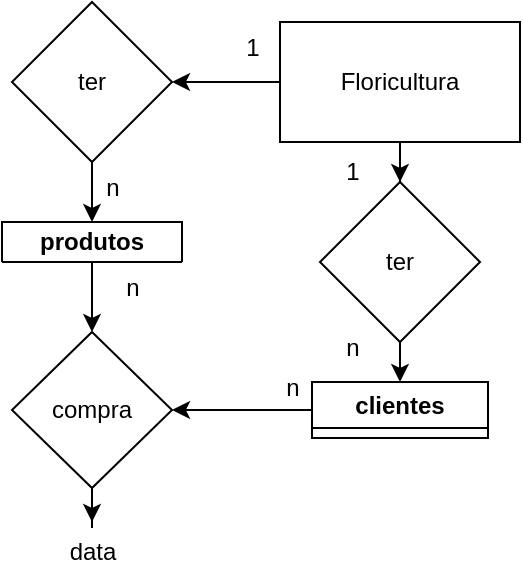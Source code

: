 <mxfile version="21.6.9" type="github">
  <diagram name="Página-1" id="oieo6DA9D8WXVilEEUo1">
    <mxGraphModel dx="1434" dy="749" grid="1" gridSize="10" guides="1" tooltips="1" connect="1" arrows="1" fold="1" page="1" pageScale="1" pageWidth="827" pageHeight="1169" math="0" shadow="0">
      <root>
        <mxCell id="0" />
        <mxCell id="1" parent="0" />
        <mxCell id="-JIk5uFIIkX7_jmsZzqr-8" value="" style="edgeStyle=orthogonalEdgeStyle;rounded=0;orthogonalLoop=1;jettySize=auto;html=1;" edge="1" parent="1" source="-JIk5uFIIkX7_jmsZzqr-2" target="-JIk5uFIIkX7_jmsZzqr-3">
          <mxGeometry relative="1" as="geometry" />
        </mxCell>
        <mxCell id="-JIk5uFIIkX7_jmsZzqr-13" value="" style="edgeStyle=orthogonalEdgeStyle;rounded=0;orthogonalLoop=1;jettySize=auto;html=1;" edge="1" parent="1" source="-JIk5uFIIkX7_jmsZzqr-2" target="-JIk5uFIIkX7_jmsZzqr-12">
          <mxGeometry relative="1" as="geometry" />
        </mxCell>
        <mxCell id="-JIk5uFIIkX7_jmsZzqr-2" value="Floricultura" style="whiteSpace=wrap;html=1;" vertex="1" parent="1">
          <mxGeometry x="354" y="90" width="120" height="60" as="geometry" />
        </mxCell>
        <mxCell id="-JIk5uFIIkX7_jmsZzqr-9" style="edgeStyle=orthogonalEdgeStyle;rounded=0;orthogonalLoop=1;jettySize=auto;html=1;exitX=0.5;exitY=1;exitDx=0;exitDy=0;entryX=0.5;entryY=0;entryDx=0;entryDy=0;" edge="1" parent="1" source="-JIk5uFIIkX7_jmsZzqr-3" target="-JIk5uFIIkX7_jmsZzqr-4">
          <mxGeometry relative="1" as="geometry" />
        </mxCell>
        <mxCell id="-JIk5uFIIkX7_jmsZzqr-3" value="ter" style="rhombus;whiteSpace=wrap;html=1;" vertex="1" parent="1">
          <mxGeometry x="374" y="170" width="80" height="80" as="geometry" />
        </mxCell>
        <mxCell id="-JIk5uFIIkX7_jmsZzqr-22" value="" style="edgeStyle=orthogonalEdgeStyle;rounded=0;orthogonalLoop=1;jettySize=auto;html=1;" edge="1" parent="1" source="-JIk5uFIIkX7_jmsZzqr-4" target="-JIk5uFIIkX7_jmsZzqr-21">
          <mxGeometry relative="1" as="geometry" />
        </mxCell>
        <mxCell id="-JIk5uFIIkX7_jmsZzqr-4" value="clientes" style="swimlane;whiteSpace=wrap;html=1;" vertex="1" collapsed="1" parent="1">
          <mxGeometry x="370" y="270" width="88" height="28" as="geometry">
            <mxRectangle x="369" y="268" width="100" height="100" as="alternateBounds" />
          </mxGeometry>
        </mxCell>
        <mxCell id="-JIk5uFIIkX7_jmsZzqr-6" value="&lt;div&gt;Rg&lt;/div&gt;&lt;div&gt;nome&lt;/div&gt;&lt;div&gt;telefone&lt;/div&gt;&lt;div&gt;endereço&lt;br&gt;&lt;/div&gt;" style="text;html=1;align=center;verticalAlign=middle;resizable=0;points=[];autosize=1;strokeColor=none;fillColor=none;" vertex="1" parent="-JIk5uFIIkX7_jmsZzqr-4">
          <mxGeometry x="15" y="30" width="70" height="70" as="geometry" />
        </mxCell>
        <mxCell id="-JIk5uFIIkX7_jmsZzqr-10" value="1" style="text;html=1;align=center;verticalAlign=middle;resizable=0;points=[];autosize=1;strokeColor=none;fillColor=none;" vertex="1" parent="1">
          <mxGeometry x="375" y="150" width="30" height="30" as="geometry" />
        </mxCell>
        <mxCell id="-JIk5uFIIkX7_jmsZzqr-11" value="n" style="text;html=1;align=center;verticalAlign=middle;resizable=0;points=[];autosize=1;strokeColor=none;fillColor=none;" vertex="1" parent="1">
          <mxGeometry x="375" y="238" width="30" height="30" as="geometry" />
        </mxCell>
        <mxCell id="-JIk5uFIIkX7_jmsZzqr-17" style="edgeStyle=orthogonalEdgeStyle;rounded=0;orthogonalLoop=1;jettySize=auto;html=1;exitX=0.5;exitY=1;exitDx=0;exitDy=0;" edge="1" parent="1" source="-JIk5uFIIkX7_jmsZzqr-12" target="-JIk5uFIIkX7_jmsZzqr-15">
          <mxGeometry relative="1" as="geometry" />
        </mxCell>
        <mxCell id="-JIk5uFIIkX7_jmsZzqr-12" value="ter" style="rhombus;whiteSpace=wrap;html=1;" vertex="1" parent="1">
          <mxGeometry x="220" y="80" width="80" height="80" as="geometry" />
        </mxCell>
        <mxCell id="-JIk5uFIIkX7_jmsZzqr-14" value="1" style="text;html=1;align=center;verticalAlign=middle;resizable=0;points=[];autosize=1;strokeColor=none;fillColor=none;" vertex="1" parent="1">
          <mxGeometry x="325" y="88" width="30" height="30" as="geometry" />
        </mxCell>
        <mxCell id="-JIk5uFIIkX7_jmsZzqr-25" style="edgeStyle=orthogonalEdgeStyle;rounded=0;orthogonalLoop=1;jettySize=auto;html=1;exitX=0.5;exitY=1;exitDx=0;exitDy=0;entryX=0.5;entryY=0;entryDx=0;entryDy=0;" edge="1" parent="1" source="-JIk5uFIIkX7_jmsZzqr-15" target="-JIk5uFIIkX7_jmsZzqr-21">
          <mxGeometry relative="1" as="geometry" />
        </mxCell>
        <mxCell id="-JIk5uFIIkX7_jmsZzqr-15" value="produtos" style="swimlane;whiteSpace=wrap;html=1;" vertex="1" collapsed="1" parent="1">
          <mxGeometry x="215" y="190" width="90" height="20" as="geometry">
            <mxRectangle x="230" y="200" width="80" height="100" as="alternateBounds" />
          </mxGeometry>
        </mxCell>
        <mxCell id="-JIk5uFIIkX7_jmsZzqr-16" value="&lt;div&gt;nome&lt;/div&gt;&lt;div&gt;tipo&lt;/div&gt;&lt;div&gt;preço&lt;/div&gt;&lt;div&gt;quantidade&lt;br&gt;&lt;/div&gt;" style="text;html=1;align=center;verticalAlign=middle;resizable=0;points=[];autosize=1;strokeColor=none;fillColor=none;" vertex="1" parent="-JIk5uFIIkX7_jmsZzqr-15">
          <mxGeometry y="30" width="80" height="70" as="geometry" />
        </mxCell>
        <mxCell id="-JIk5uFIIkX7_jmsZzqr-28" value="" style="edgeStyle=orthogonalEdgeStyle;rounded=0;orthogonalLoop=1;jettySize=auto;html=1;" edge="1" parent="1" source="-JIk5uFIIkX7_jmsZzqr-21" target="-JIk5uFIIkX7_jmsZzqr-27">
          <mxGeometry relative="1" as="geometry" />
        </mxCell>
        <mxCell id="-JIk5uFIIkX7_jmsZzqr-21" value="compra" style="rhombus;whiteSpace=wrap;html=1;" vertex="1" parent="1">
          <mxGeometry x="220" y="245" width="80" height="78" as="geometry" />
        </mxCell>
        <mxCell id="-JIk5uFIIkX7_jmsZzqr-26" style="edgeStyle=orthogonalEdgeStyle;rounded=0;orthogonalLoop=1;jettySize=auto;html=1;exitX=0.5;exitY=1;exitDx=0;exitDy=0;" edge="1" parent="1" source="-JIk5uFIIkX7_jmsZzqr-21" target="-JIk5uFIIkX7_jmsZzqr-21">
          <mxGeometry relative="1" as="geometry" />
        </mxCell>
        <mxCell id="-JIk5uFIIkX7_jmsZzqr-27" value="data" style="text;html=1;align=center;verticalAlign=middle;resizable=0;points=[];autosize=1;strokeColor=none;fillColor=none;" vertex="1" parent="1">
          <mxGeometry x="235" y="340" width="50" height="30" as="geometry" />
        </mxCell>
        <mxCell id="-JIk5uFIIkX7_jmsZzqr-29" value="n" style="text;html=1;align=center;verticalAlign=middle;resizable=0;points=[];autosize=1;strokeColor=none;fillColor=none;" vertex="1" parent="1">
          <mxGeometry x="255" y="158" width="30" height="30" as="geometry" />
        </mxCell>
        <mxCell id="-JIk5uFIIkX7_jmsZzqr-30" value="n" style="text;html=1;align=center;verticalAlign=middle;resizable=0;points=[];autosize=1;strokeColor=none;fillColor=none;" vertex="1" parent="1">
          <mxGeometry x="265" y="208" width="30" height="30" as="geometry" />
        </mxCell>
        <mxCell id="-JIk5uFIIkX7_jmsZzqr-31" value="n" style="text;html=1;align=center;verticalAlign=middle;resizable=0;points=[];autosize=1;strokeColor=none;fillColor=none;" vertex="1" parent="1">
          <mxGeometry x="345" y="258" width="30" height="30" as="geometry" />
        </mxCell>
      </root>
    </mxGraphModel>
  </diagram>
</mxfile>
